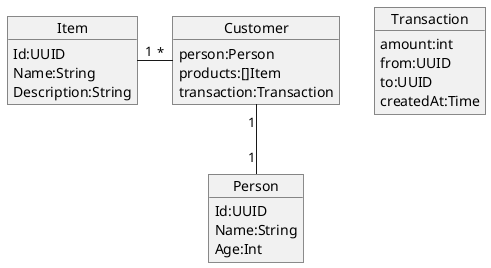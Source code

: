 @startuml
object "Person" as p {
    Id:UUID
    Name:String
    Age:Int
}

object "Item" as i {
    Id:UUID
    Name:String
    Description:String
}

/' 벨류 타입 '/
object "Transaction" as t {
    amount:int
    from:UUID
    to:UUID
    createdAt:Time
}

object "Customer" as c {
    person:Person
'    <color:#red>products:[]Item
    products:[]Item
    transaction:Transaction
}

p "1" -up- "1" c
i "1" -right- "*" c

@enduml